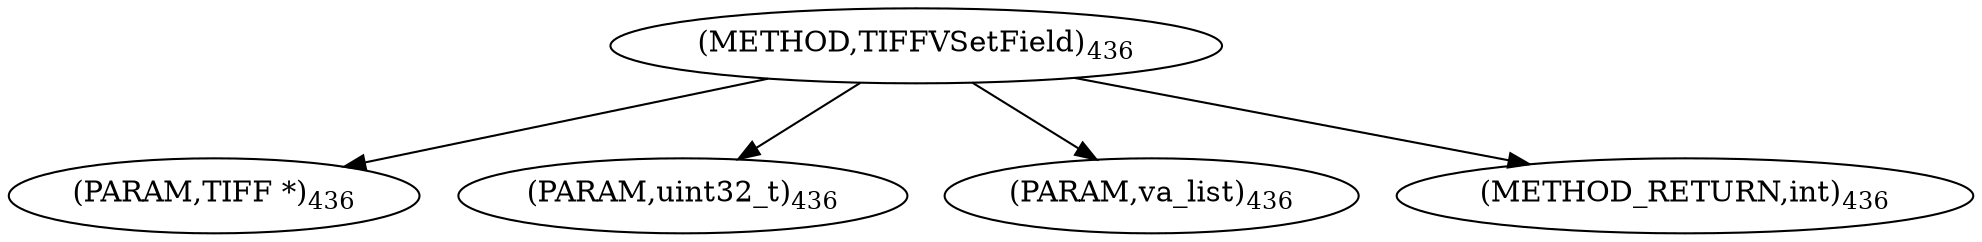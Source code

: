 digraph "TIFFVSetField" {  
"8818" [label = <(METHOD,TIFFVSetField)<SUB>436</SUB>> ]
"8819" [label = <(PARAM,TIFF *)<SUB>436</SUB>> ]
"8820" [label = <(PARAM,uint32_t)<SUB>436</SUB>> ]
"8821" [label = <(PARAM,va_list)<SUB>436</SUB>> ]
"8822" [label = <(METHOD_RETURN,int)<SUB>436</SUB>> ]
  "8818" -> "8819" 
  "8818" -> "8820" 
  "8818" -> "8821" 
  "8818" -> "8822" 
}
